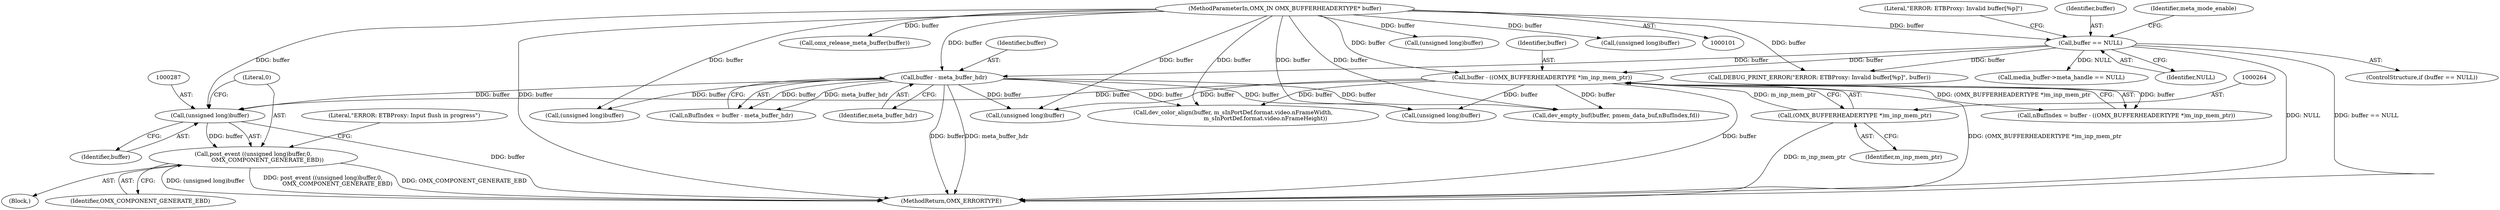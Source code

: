 digraph "0_Android_4ed06d14080d8667d5be14eed200e378cba78345_0@pointer" {
"1000286" [label="(Call,(unsigned long)buffer)"];
"1000159" [label="(Call,buffer - meta_buffer_hdr)"];
"1000138" [label="(Call,buffer == NULL)"];
"1000103" [label="(MethodParameterIn,OMX_IN OMX_BUFFERHEADERTYPE* buffer)"];
"1000261" [label="(Call,buffer - ((OMX_BUFFERHEADERTYPE *)m_inp_mem_ptr))"];
"1000263" [label="(Call,(OMX_BUFFERHEADERTYPE *)m_inp_mem_ptr)"];
"1000285" [label="(Call,post_event ((unsigned long)buffer,0,\n                OMX_COMPONENT_GENERATE_EBD))"];
"1000161" [label="(Identifier,meta_buffer_hdr)"];
"1000138" [label="(Call,buffer == NULL)"];
"1000159" [label="(Call,buffer - meta_buffer_hdr)"];
"1000160" [label="(Identifier,buffer)"];
"1000149" [label="(Identifier,meta_mode_enable)"];
"1000284" [label="(Block,)"];
"1000286" [label="(Call,(unsigned long)buffer)"];
"1000262" [label="(Identifier,buffer)"];
"1000562" [label="(Call,dev_color_align(buffer, m_sInPortDef.format.video.nFrameWidth,\n                                    m_sInPortDef.format.video.nFrameHeight))"];
"1000289" [label="(Literal,0)"];
"1000157" [label="(Call,nBufIndex = buffer - meta_buffer_hdr)"];
"1000490" [label="(Call,(unsigned long)buffer)"];
"1000600" [label="(Call,omx_release_meta_buffer(buffer))"];
"1000250" [label="(Call,(unsigned long)buffer)"];
"1000261" [label="(Call,buffer - ((OMX_BUFFERHEADERTYPE *)m_inp_mem_ptr))"];
"1000265" [label="(Identifier,m_inp_mem_ptr)"];
"1000591" [label="(Call,dev_empty_buf(buffer, pmem_data_buf,nBufIndex,fd))"];
"1000292" [label="(Literal,\"ERROR: ETBProxy: Input flush in progress\")"];
"1000103" [label="(MethodParameterIn,OMX_IN OMX_BUFFERHEADERTYPE* buffer)"];
"1000263" [label="(Call,(OMX_BUFFERHEADERTYPE *)m_inp_mem_ptr)"];
"1000259" [label="(Call,nBufIndex = buffer - ((OMX_BUFFERHEADERTYPE *)m_inp_mem_ptr))"];
"1000142" [label="(Call,DEBUG_PRINT_ERROR(\"ERROR: ETBProxy: Invalid buffer[%p]\", buffer))"];
"1000288" [label="(Identifier,buffer)"];
"1000445" [label="(Call,(unsigned long)buffer)"];
"1000619" [label="(MethodReturn,OMX_ERRORTYPE)"];
"1000140" [label="(Identifier,NULL)"];
"1000582" [label="(Call,(unsigned long)buffer)"];
"1000143" [label="(Literal,\"ERROR: ETBProxy: Invalid buffer[%p]\")"];
"1000603" [label="(Call,(unsigned long)buffer)"];
"1000285" [label="(Call,post_event ((unsigned long)buffer,0,\n                OMX_COMPONENT_GENERATE_EBD))"];
"1000139" [label="(Identifier,buffer)"];
"1000290" [label="(Identifier,OMX_COMPONENT_GENERATE_EBD)"];
"1000137" [label="(ControlStructure,if (buffer == NULL))"];
"1000212" [label="(Call,media_buffer->meta_handle == NULL)"];
"1000286" -> "1000285"  [label="AST: "];
"1000286" -> "1000288"  [label="CFG: "];
"1000287" -> "1000286"  [label="AST: "];
"1000288" -> "1000286"  [label="AST: "];
"1000289" -> "1000286"  [label="CFG: "];
"1000286" -> "1000619"  [label="DDG: buffer"];
"1000286" -> "1000285"  [label="DDG: buffer"];
"1000159" -> "1000286"  [label="DDG: buffer"];
"1000261" -> "1000286"  [label="DDG: buffer"];
"1000103" -> "1000286"  [label="DDG: buffer"];
"1000159" -> "1000157"  [label="AST: "];
"1000159" -> "1000161"  [label="CFG: "];
"1000160" -> "1000159"  [label="AST: "];
"1000161" -> "1000159"  [label="AST: "];
"1000157" -> "1000159"  [label="CFG: "];
"1000159" -> "1000619"  [label="DDG: buffer"];
"1000159" -> "1000619"  [label="DDG: meta_buffer_hdr"];
"1000159" -> "1000157"  [label="DDG: buffer"];
"1000159" -> "1000157"  [label="DDG: meta_buffer_hdr"];
"1000138" -> "1000159"  [label="DDG: buffer"];
"1000103" -> "1000159"  [label="DDG: buffer"];
"1000159" -> "1000250"  [label="DDG: buffer"];
"1000159" -> "1000445"  [label="DDG: buffer"];
"1000159" -> "1000490"  [label="DDG: buffer"];
"1000159" -> "1000562"  [label="DDG: buffer"];
"1000159" -> "1000591"  [label="DDG: buffer"];
"1000138" -> "1000137"  [label="AST: "];
"1000138" -> "1000140"  [label="CFG: "];
"1000139" -> "1000138"  [label="AST: "];
"1000140" -> "1000138"  [label="AST: "];
"1000143" -> "1000138"  [label="CFG: "];
"1000149" -> "1000138"  [label="CFG: "];
"1000138" -> "1000619"  [label="DDG: NULL"];
"1000138" -> "1000619"  [label="DDG: buffer == NULL"];
"1000103" -> "1000138"  [label="DDG: buffer"];
"1000138" -> "1000142"  [label="DDG: buffer"];
"1000138" -> "1000212"  [label="DDG: NULL"];
"1000138" -> "1000261"  [label="DDG: buffer"];
"1000103" -> "1000101"  [label="AST: "];
"1000103" -> "1000619"  [label="DDG: buffer"];
"1000103" -> "1000142"  [label="DDG: buffer"];
"1000103" -> "1000250"  [label="DDG: buffer"];
"1000103" -> "1000261"  [label="DDG: buffer"];
"1000103" -> "1000445"  [label="DDG: buffer"];
"1000103" -> "1000490"  [label="DDG: buffer"];
"1000103" -> "1000562"  [label="DDG: buffer"];
"1000103" -> "1000582"  [label="DDG: buffer"];
"1000103" -> "1000591"  [label="DDG: buffer"];
"1000103" -> "1000600"  [label="DDG: buffer"];
"1000103" -> "1000603"  [label="DDG: buffer"];
"1000261" -> "1000259"  [label="AST: "];
"1000261" -> "1000263"  [label="CFG: "];
"1000262" -> "1000261"  [label="AST: "];
"1000263" -> "1000261"  [label="AST: "];
"1000259" -> "1000261"  [label="CFG: "];
"1000261" -> "1000619"  [label="DDG: (OMX_BUFFERHEADERTYPE *)m_inp_mem_ptr"];
"1000261" -> "1000619"  [label="DDG: buffer"];
"1000261" -> "1000259"  [label="DDG: buffer"];
"1000261" -> "1000259"  [label="DDG: (OMX_BUFFERHEADERTYPE *)m_inp_mem_ptr"];
"1000263" -> "1000261"  [label="DDG: m_inp_mem_ptr"];
"1000261" -> "1000445"  [label="DDG: buffer"];
"1000261" -> "1000490"  [label="DDG: buffer"];
"1000261" -> "1000562"  [label="DDG: buffer"];
"1000261" -> "1000591"  [label="DDG: buffer"];
"1000263" -> "1000265"  [label="CFG: "];
"1000264" -> "1000263"  [label="AST: "];
"1000265" -> "1000263"  [label="AST: "];
"1000263" -> "1000619"  [label="DDG: m_inp_mem_ptr"];
"1000285" -> "1000284"  [label="AST: "];
"1000285" -> "1000290"  [label="CFG: "];
"1000289" -> "1000285"  [label="AST: "];
"1000290" -> "1000285"  [label="AST: "];
"1000292" -> "1000285"  [label="CFG: "];
"1000285" -> "1000619"  [label="DDG: (unsigned long)buffer"];
"1000285" -> "1000619"  [label="DDG: post_event ((unsigned long)buffer,0,\n                OMX_COMPONENT_GENERATE_EBD)"];
"1000285" -> "1000619"  [label="DDG: OMX_COMPONENT_GENERATE_EBD"];
}
